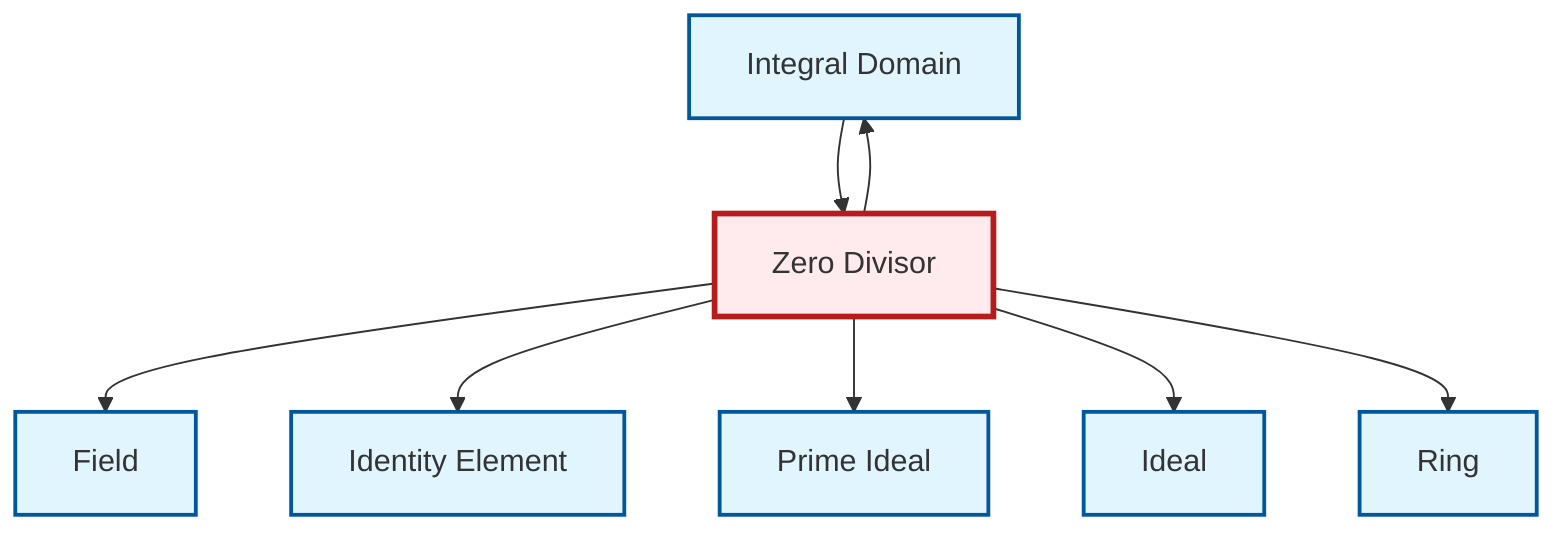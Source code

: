 graph TD
    classDef definition fill:#e1f5fe,stroke:#01579b,stroke-width:2px
    classDef theorem fill:#f3e5f5,stroke:#4a148c,stroke-width:2px
    classDef axiom fill:#fff3e0,stroke:#e65100,stroke-width:2px
    classDef example fill:#e8f5e9,stroke:#1b5e20,stroke-width:2px
    classDef current fill:#ffebee,stroke:#b71c1c,stroke-width:3px
    def-field["Field"]:::definition
    def-ring["Ring"]:::definition
    def-identity-element["Identity Element"]:::definition
    def-ideal["Ideal"]:::definition
    def-integral-domain["Integral Domain"]:::definition
    def-zero-divisor["Zero Divisor"]:::definition
    def-prime-ideal["Prime Ideal"]:::definition
    def-zero-divisor --> def-field
    def-zero-divisor --> def-identity-element
    def-integral-domain --> def-zero-divisor
    def-zero-divisor --> def-prime-ideal
    def-zero-divisor --> def-ideal
    def-zero-divisor --> def-integral-domain
    def-zero-divisor --> def-ring
    class def-zero-divisor current